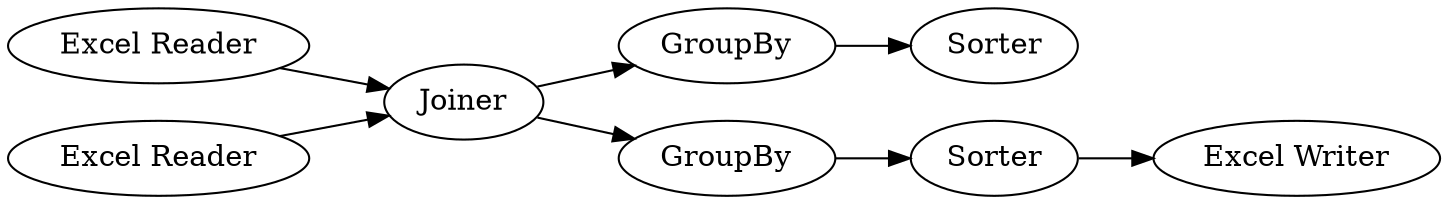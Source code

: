 digraph {
	"9122095756100529090_1" [label="Excel Reader"]
	"9122095756100529090_6" [label=GroupBy]
	"9122095756100529090_3" [label=Joiner]
	"9122095756100529090_2" [label="Excel Reader"]
	"9122095756100529090_4" [label=GroupBy]
	"9122095756100529090_7" [label=Sorter]
	"9122095756100529090_5" [label=Sorter]
	"9122095756100529090_8" [label="Excel Writer"]
	"9122095756100529090_4" -> "9122095756100529090_5"
	"9122095756100529090_2" -> "9122095756100529090_3"
	"9122095756100529090_3" -> "9122095756100529090_4"
	"9122095756100529090_3" -> "9122095756100529090_6"
	"9122095756100529090_5" -> "9122095756100529090_8"
	"9122095756100529090_1" -> "9122095756100529090_3"
	"9122095756100529090_6" -> "9122095756100529090_7"
	rankdir=LR
}
